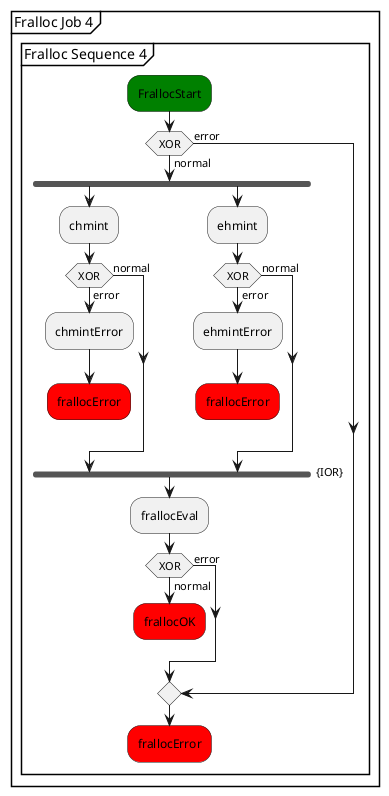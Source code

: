 @startuml
partition "Fralloc Job 4" {
  group "Fralloc Sequence 4"
    #green:FrallocStart;
    if (XOR) then (normal)
      fork
        :chmint;
        if (XOR) then (normal)
        else (error)
          :chmintError;
          #red:frallocError;
          detach
        endif  
      fork again
        :ehmint;
        if (XOR) then (normal)
        else (error)
          :ehmintError;
          #red:frallocError;
          detach

        endif  
      end fork {IOR}
      :frallocEval;
      if (XOR) then (normal)
        #red:frallocOK;
        detach
      else (error)
      endif;
    else (error)
    endif    
  #red:frallocError;
  end group
}  
@enduml
